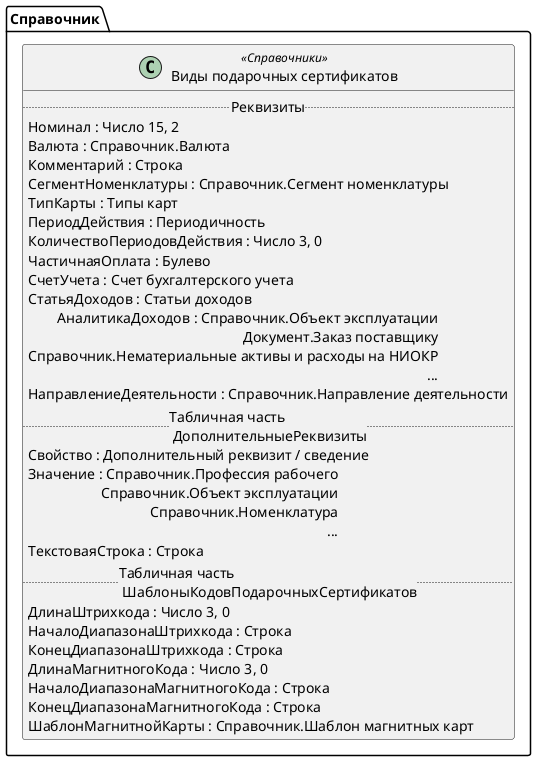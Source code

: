 ﻿@startuml ВидыПодарочныхСертификатов
'!include templates.wsd
'..\include templates.wsd
class Справочник.ВидыПодарочныхСертификатов as "Виды подарочных сертификатов" <<Справочники>>
{
..Реквизиты..
Номинал : Число 15, 2
Валюта : Справочник.Валюта
Комментарий : Строка
СегментНоменклатуры : Справочник.Сегмент номенклатуры
ТипКарты : Типы карт
ПериодДействия : Периодичность
КоличествоПериодовДействия : Число 3, 0
ЧастичнаяОплата : Булево
СчетУчета : Счет бухгалтерского учета
СтатьяДоходов : Статьи доходов
АналитикаДоходов : Справочник.Объект эксплуатации\rДокумент.Заказ поставщику\rСправочник.Нематериальные активы и расходы на НИОКР\r...
НаправлениеДеятельности : Справочник.Направление деятельности
..Табличная часть \n ДополнительныеРеквизиты..
Свойство : Дополнительный реквизит / сведение
Значение : Справочник.Профессия рабочего\rСправочник.Объект эксплуатации\rСправочник.Номенклатура\r...
ТекстоваяСтрока : Строка
..Табличная часть \n ШаблоныКодовПодарочныхСертификатов..
ДлинаШтрихкода : Число 3, 0
НачалоДиапазонаШтрихкода : Строка
КонецДиапазонаШтрихкода : Строка
ДлинаМагнитногоКода : Число 3, 0
НачалоДиапазонаМагнитногоКода : Строка
КонецДиапазонаМагнитногоКода : Строка
ШаблонМагнитнойКарты : Справочник.Шаблон магнитных карт
}
@enduml
